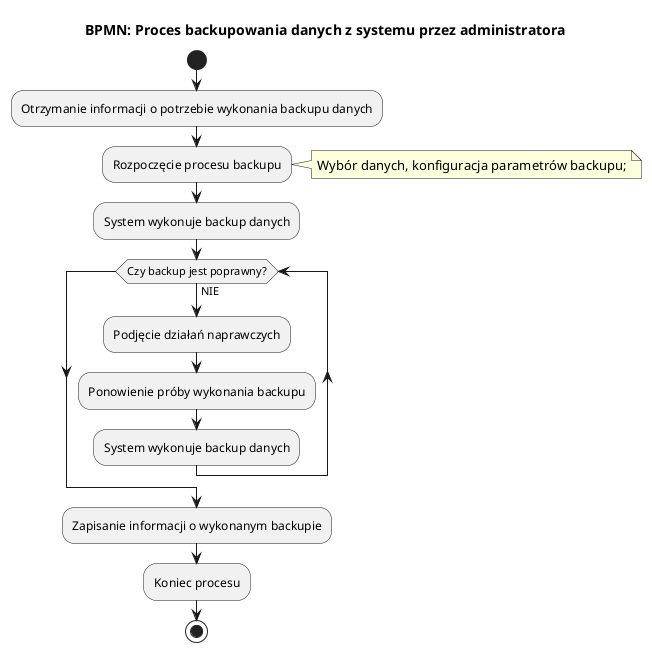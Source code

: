 @startuml
title BPMN: Proces backupowania danych z systemu przez administratora

|Administrator|
start
:Otrzymanie informacji o potrzebie wykonania backupu danych;
:Rozpoczęcie procesu backupu;
note right: Wybór danych, konfiguracja parametrów backupu;
:System wykonuje backup danych;
while (Czy backup jest poprawny?) is (NIE)
  :Podjęcie działań naprawczych;
  :Ponowienie próby wykonania backupu;
  :System wykonuje backup danych;
endwhile
:Zapisanie informacji o wykonanym backupie;
:Koniec procesu;
stop
@enduml